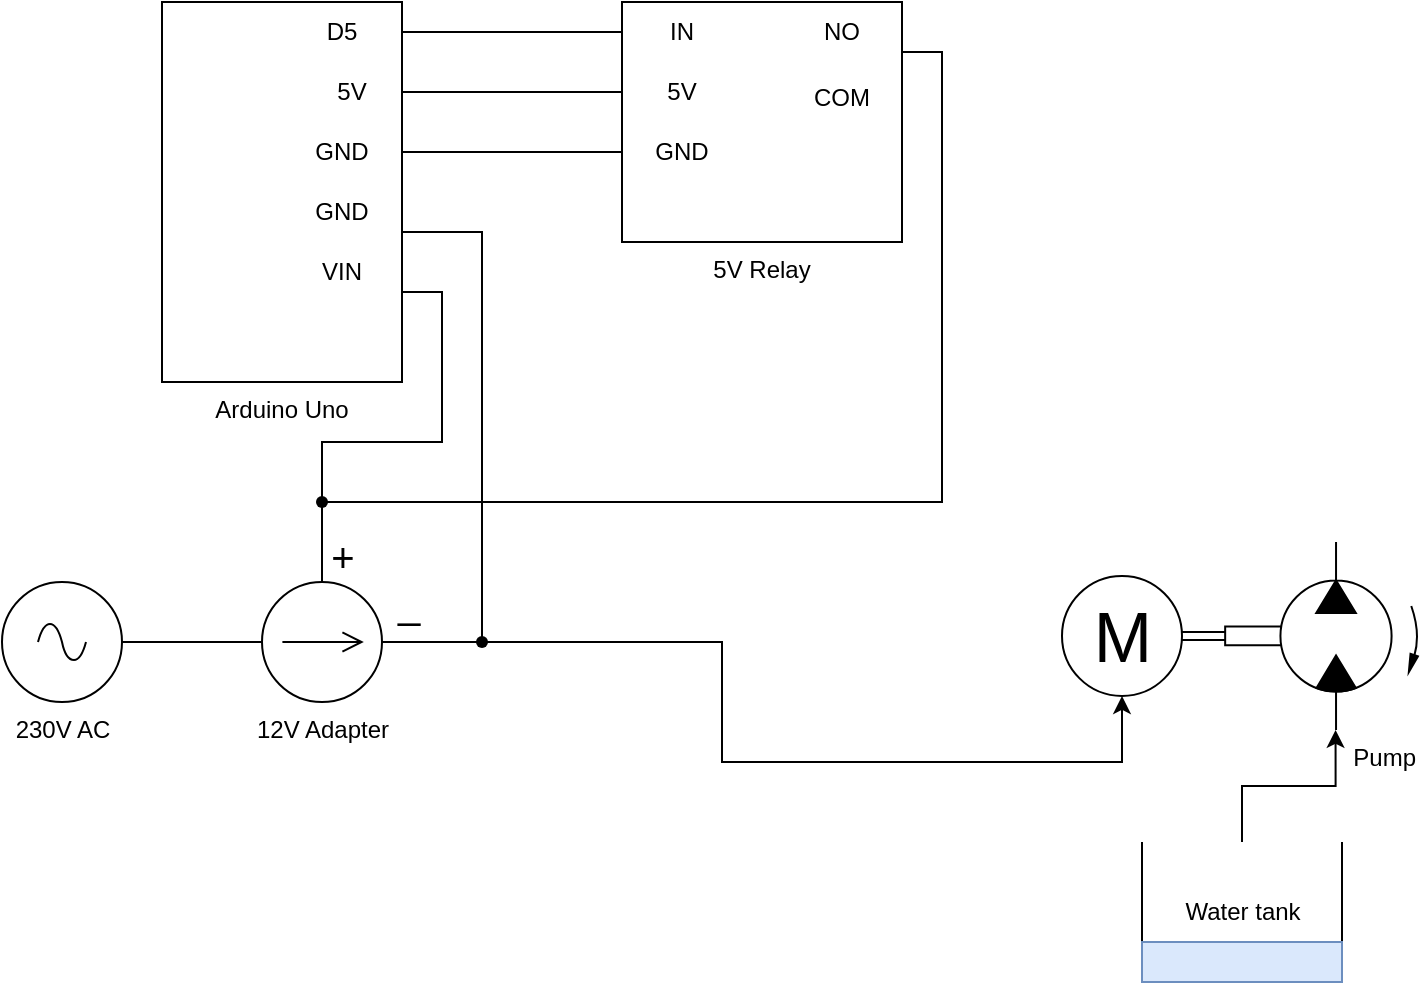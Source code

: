 <mxfile version="21.6.1" type="device">
  <diagram name="Page-1" id="tnMaUo5sDfWzwKIipTb5">
    <mxGraphModel dx="902" dy="599" grid="1" gridSize="10" guides="1" tooltips="1" connect="1" arrows="1" fold="1" page="1" pageScale="1" pageWidth="827" pageHeight="1169" math="0" shadow="0">
      <root>
        <mxCell id="0" />
        <mxCell id="1" parent="0" />
        <mxCell id="A7xJG-Q21R3b9y8pFRLQ-1" value="Pump" style="verticalLabelPosition=bottom;aspect=fixed;html=1;verticalAlign=top;fillColor=strokeColor;align=right;outlineConnect=0;shape=mxgraph.fluid_power.x11260;points=[[0.57,0,0],[0.57,1,0]]" vertex="1" parent="1">
          <mxGeometry x="631.58" y="500" width="96.84" height="93.94" as="geometry" />
        </mxCell>
        <mxCell id="A7xJG-Q21R3b9y8pFRLQ-16" value="" style="edgeStyle=orthogonalEdgeStyle;rounded=0;orthogonalLoop=1;jettySize=auto;html=1;shape=link;" edge="1" parent="1" source="A7xJG-Q21R3b9y8pFRLQ-3" target="A7xJG-Q21R3b9y8pFRLQ-1">
          <mxGeometry relative="1" as="geometry" />
        </mxCell>
        <mxCell id="A7xJG-Q21R3b9y8pFRLQ-3" value="M" style="verticalLabelPosition=middle;shadow=0;dashed=0;align=center;html=1;verticalAlign=middle;strokeWidth=1;shape=ellipse;aspect=fixed;fontSize=35;" vertex="1" parent="1">
          <mxGeometry x="550" y="516.97" width="60" height="60" as="geometry" />
        </mxCell>
        <mxCell id="A7xJG-Q21R3b9y8pFRLQ-19" style="edgeStyle=orthogonalEdgeStyle;rounded=0;orthogonalLoop=1;jettySize=auto;html=1;entryX=0.57;entryY=1;entryDx=0;entryDy=0;entryPerimeter=0;" edge="1" parent="1" source="A7xJG-Q21R3b9y8pFRLQ-18" target="A7xJG-Q21R3b9y8pFRLQ-1">
          <mxGeometry relative="1" as="geometry" />
        </mxCell>
        <mxCell id="A7xJG-Q21R3b9y8pFRLQ-18" value="Water tank" style="shape=mxgraph.pid.vessels.container,_tank,_cistern;html=1;pointerEvents=1;align=center;verticalLabelPosition=middle;verticalAlign=middle;dashed=0;horizontal=1;labelPosition=center;" vertex="1" parent="1">
          <mxGeometry x="590" y="650" width="100" height="70" as="geometry" />
        </mxCell>
        <mxCell id="A7xJG-Q21R3b9y8pFRLQ-59" style="edgeStyle=orthogonalEdgeStyle;rounded=0;orthogonalLoop=1;jettySize=auto;html=1;entryX=1;entryY=0.5;entryDx=0;entryDy=0;endArrow=none;endFill=0;strokeWidth=1;" edge="1" parent="1" source="A7xJG-Q21R3b9y8pFRLQ-21" target="A7xJG-Q21R3b9y8pFRLQ-55">
          <mxGeometry relative="1" as="geometry">
            <Array as="points">
              <mxPoint x="180" y="480" />
              <mxPoint x="490" y="480" />
              <mxPoint x="490" y="255" />
            </Array>
          </mxGeometry>
        </mxCell>
        <mxCell id="A7xJG-Q21R3b9y8pFRLQ-61" value="+" style="edgeLabel;html=1;align=center;verticalAlign=middle;resizable=0;points=[];fontSize=20;" vertex="1" connectable="0" parent="A7xJG-Q21R3b9y8pFRLQ-59">
          <mxGeometry x="-0.904" relative="1" as="geometry">
            <mxPoint x="10" y="16" as="offset" />
          </mxGeometry>
        </mxCell>
        <mxCell id="A7xJG-Q21R3b9y8pFRLQ-65" style="edgeStyle=orthogonalEdgeStyle;rounded=0;orthogonalLoop=1;jettySize=auto;html=1;endArrow=none;endFill=0;" edge="1" parent="1" source="A7xJG-Q21R3b9y8pFRLQ-21" target="A7xJG-Q21R3b9y8pFRLQ-50">
          <mxGeometry relative="1" as="geometry">
            <Array as="points">
              <mxPoint x="180" y="450" />
              <mxPoint x="240" y="450" />
              <mxPoint x="240" y="375" />
            </Array>
          </mxGeometry>
        </mxCell>
        <mxCell id="A7xJG-Q21R3b9y8pFRLQ-66" style="edgeStyle=orthogonalEdgeStyle;rounded=0;orthogonalLoop=1;jettySize=auto;html=1;entryX=1;entryY=0.5;entryDx=0;entryDy=0;endArrow=none;endFill=0;" edge="1" parent="1" source="A7xJG-Q21R3b9y8pFRLQ-21" target="A7xJG-Q21R3b9y8pFRLQ-49">
          <mxGeometry relative="1" as="geometry">
            <Array as="points">
              <mxPoint x="260" y="550" />
              <mxPoint x="260" y="345" />
            </Array>
          </mxGeometry>
        </mxCell>
        <mxCell id="A7xJG-Q21R3b9y8pFRLQ-71" style="edgeStyle=orthogonalEdgeStyle;rounded=0;orthogonalLoop=1;jettySize=auto;html=1;" edge="1" parent="1" source="A7xJG-Q21R3b9y8pFRLQ-21" target="A7xJG-Q21R3b9y8pFRLQ-3">
          <mxGeometry relative="1" as="geometry">
            <Array as="points">
              <mxPoint x="380" y="550" />
              <mxPoint x="380" y="610" />
              <mxPoint x="580" y="610" />
            </Array>
          </mxGeometry>
        </mxCell>
        <mxCell id="A7xJG-Q21R3b9y8pFRLQ-74" value="_" style="edgeLabel;html=1;align=center;verticalAlign=middle;resizable=0;points=[];fontSize=20;" vertex="1" connectable="0" parent="A7xJG-Q21R3b9y8pFRLQ-71">
          <mxGeometry x="-0.945" relative="1" as="geometry">
            <mxPoint y="-20" as="offset" />
          </mxGeometry>
        </mxCell>
        <mxCell id="A7xJG-Q21R3b9y8pFRLQ-21" value="12V Adapter&lt;br&gt;" style="pointerEvents=1;verticalLabelPosition=bottom;shadow=0;dashed=0;align=center;html=1;verticalAlign=top;shape=mxgraph.electrical.signal_sources.source;aspect=fixed;points=[[0.5,0,0],[1,0.5,0],[0.5,1,0],[0,0.5,0]];elSignalType=dc1;" vertex="1" parent="1">
          <mxGeometry x="150" y="520" width="60" height="60" as="geometry" />
        </mxCell>
        <mxCell id="A7xJG-Q21R3b9y8pFRLQ-22" value="&lt;div style=&quot;&quot;&gt;&lt;span style=&quot;background-color: initial;&quot;&gt;Arduino Uno&lt;/span&gt;&lt;/div&gt;" style="rounded=0;whiteSpace=wrap;html=1;points=[[0,0,0,0,0],[0,0.25,0,0,0],[0,0.5,0,0,0],[0,0.75,0,0,0],[0,1,0,0,0],[0.25,0,0,0,0],[0.25,1,0,0,0],[0.5,0,0,0,0],[0.5,1,0,0,0],[0.75,0,0,0,0],[0.75,1,0,0,0],[1,0,0,0,0],[1,0.08,0,0,0],[1,0.25,0,0,0],[1,0.5,0,0,0],[1,0.75,0,0,0],[1,1,0,0,0]];align=center;labelPosition=center;verticalLabelPosition=bottom;verticalAlign=top;" vertex="1" parent="1">
          <mxGeometry x="100" y="230.0" width="120" height="190" as="geometry" />
        </mxCell>
        <mxCell id="A7xJG-Q21R3b9y8pFRLQ-35" style="edgeStyle=orthogonalEdgeStyle;rounded=0;orthogonalLoop=1;jettySize=auto;html=1;startArrow=none;startFill=0;endArrow=none;endFill=0;entryX=0;entryY=0.5;entryDx=0;entryDy=0;" edge="1" parent="1" source="A7xJG-Q21R3b9y8pFRLQ-23" target="A7xJG-Q21R3b9y8pFRLQ-25">
          <mxGeometry relative="1" as="geometry">
            <mxPoint x="220" y="200" as="sourcePoint" />
            <mxPoint x="330" y="200" as="targetPoint" />
          </mxGeometry>
        </mxCell>
        <mxCell id="A7xJG-Q21R3b9y8pFRLQ-23" value="D5" style="text;html=1;strokeColor=none;fillColor=none;align=center;verticalAlign=middle;whiteSpace=wrap;rounded=0;" vertex="1" parent="1">
          <mxGeometry x="160" y="230" width="60" height="30" as="geometry" />
        </mxCell>
        <mxCell id="A7xJG-Q21R3b9y8pFRLQ-24" value="5V Relay" style="rounded=0;whiteSpace=wrap;html=1;align=center;labelPosition=center;verticalLabelPosition=bottom;verticalAlign=top;" vertex="1" parent="1">
          <mxGeometry x="330" y="230" width="140" height="120" as="geometry" />
        </mxCell>
        <mxCell id="A7xJG-Q21R3b9y8pFRLQ-25" value="IN" style="text;html=1;strokeColor=none;fillColor=none;align=center;verticalAlign=middle;whiteSpace=wrap;rounded=0;" vertex="1" parent="1">
          <mxGeometry x="330" y="230" width="60" height="30" as="geometry" />
        </mxCell>
        <mxCell id="A7xJG-Q21R3b9y8pFRLQ-26" value="5V" style="text;html=1;strokeColor=none;fillColor=none;align=center;verticalAlign=middle;whiteSpace=wrap;rounded=0;" vertex="1" parent="1">
          <mxGeometry x="330" y="262.5" width="60" height="25" as="geometry" />
        </mxCell>
        <mxCell id="A7xJG-Q21R3b9y8pFRLQ-27" value="GND&lt;br&gt;" style="text;html=1;strokeColor=none;fillColor=none;align=center;verticalAlign=middle;whiteSpace=wrap;rounded=0;" vertex="1" parent="1">
          <mxGeometry x="330" y="287.5" width="60" height="35" as="geometry" />
        </mxCell>
        <mxCell id="A7xJG-Q21R3b9y8pFRLQ-43" style="edgeStyle=orthogonalEdgeStyle;rounded=0;orthogonalLoop=1;jettySize=auto;html=1;entryX=0;entryY=0.5;entryDx=0;entryDy=0;entryPerimeter=0;endArrow=none;endFill=0;" edge="1" parent="1" source="A7xJG-Q21R3b9y8pFRLQ-39" target="A7xJG-Q21R3b9y8pFRLQ-21">
          <mxGeometry relative="1" as="geometry" />
        </mxCell>
        <mxCell id="A7xJG-Q21R3b9y8pFRLQ-39" value="230V AC" style="pointerEvents=1;verticalLabelPosition=bottom;shadow=0;dashed=0;align=center;html=1;verticalAlign=top;shape=mxgraph.electrical.signal_sources.source;aspect=fixed;points=[[0.5,0,0],[1,0.5,0],[0.5,1,0],[0,0.5,0]];elSignalType=ac;" vertex="1" parent="1">
          <mxGeometry x="20" y="520" width="60" height="60" as="geometry" />
        </mxCell>
        <mxCell id="A7xJG-Q21R3b9y8pFRLQ-51" style="edgeStyle=orthogonalEdgeStyle;rounded=0;orthogonalLoop=1;jettySize=auto;html=1;endArrow=none;endFill=0;" edge="1" parent="1" source="A7xJG-Q21R3b9y8pFRLQ-46" target="A7xJG-Q21R3b9y8pFRLQ-26">
          <mxGeometry relative="1" as="geometry" />
        </mxCell>
        <mxCell id="A7xJG-Q21R3b9y8pFRLQ-46" value="5V" style="text;html=1;strokeColor=none;fillColor=none;align=center;verticalAlign=middle;whiteSpace=wrap;rounded=0;" vertex="1" parent="1">
          <mxGeometry x="170" y="260" width="50" height="30" as="geometry" />
        </mxCell>
        <mxCell id="A7xJG-Q21R3b9y8pFRLQ-52" style="edgeStyle=orthogonalEdgeStyle;rounded=0;orthogonalLoop=1;jettySize=auto;html=1;endArrow=none;endFill=0;" edge="1" parent="1" source="A7xJG-Q21R3b9y8pFRLQ-47" target="A7xJG-Q21R3b9y8pFRLQ-27">
          <mxGeometry relative="1" as="geometry" />
        </mxCell>
        <mxCell id="A7xJG-Q21R3b9y8pFRLQ-47" value="GND" style="text;html=1;strokeColor=none;fillColor=none;align=center;verticalAlign=middle;whiteSpace=wrap;rounded=0;" vertex="1" parent="1">
          <mxGeometry x="160" y="290" width="60" height="30" as="geometry" />
        </mxCell>
        <mxCell id="A7xJG-Q21R3b9y8pFRLQ-49" value="GND" style="text;html=1;strokeColor=none;fillColor=none;align=center;verticalAlign=middle;whiteSpace=wrap;rounded=0;" vertex="1" parent="1">
          <mxGeometry x="160" y="320" width="60" height="30" as="geometry" />
        </mxCell>
        <mxCell id="A7xJG-Q21R3b9y8pFRLQ-50" value="VIN" style="text;html=1;strokeColor=none;fillColor=none;align=center;verticalAlign=middle;whiteSpace=wrap;rounded=0;" vertex="1" parent="1">
          <mxGeometry x="160" y="350" width="60" height="30" as="geometry" />
        </mxCell>
        <mxCell id="A7xJG-Q21R3b9y8pFRLQ-55" value="NO" style="text;html=1;strokeColor=none;fillColor=none;align=center;verticalAlign=middle;whiteSpace=wrap;rounded=0;" vertex="1" parent="1">
          <mxGeometry x="410" y="230" width="60" height="30" as="geometry" />
        </mxCell>
        <mxCell id="A7xJG-Q21R3b9y8pFRLQ-56" value="COM" style="text;html=1;strokeColor=none;fillColor=none;align=center;verticalAlign=middle;whiteSpace=wrap;rounded=0;" vertex="1" parent="1">
          <mxGeometry x="410" y="262.5" width="60" height="30" as="geometry" />
        </mxCell>
        <mxCell id="A7xJG-Q21R3b9y8pFRLQ-68" value="" style="shape=waypoint;sketch=0;fillStyle=solid;size=6;pointerEvents=1;points=[];fillColor=none;resizable=0;rotatable=0;perimeter=centerPerimeter;snapToPoint=1;" vertex="1" parent="1">
          <mxGeometry x="250" y="540" width="20" height="20" as="geometry" />
        </mxCell>
        <mxCell id="A7xJG-Q21R3b9y8pFRLQ-69" value="" style="shape=waypoint;sketch=0;fillStyle=solid;size=6;pointerEvents=1;points=[];fillColor=none;resizable=0;rotatable=0;perimeter=centerPerimeter;snapToPoint=1;" vertex="1" parent="1">
          <mxGeometry x="170" y="470" width="20" height="20" as="geometry" />
        </mxCell>
        <mxCell id="A7xJG-Q21R3b9y8pFRLQ-70" value="" style="rounded=0;whiteSpace=wrap;html=1;fillColor=#dae8fc;strokeColor=#6c8ebf;" vertex="1" parent="1">
          <mxGeometry x="590" y="700" width="100" height="20" as="geometry" />
        </mxCell>
      </root>
    </mxGraphModel>
  </diagram>
</mxfile>
